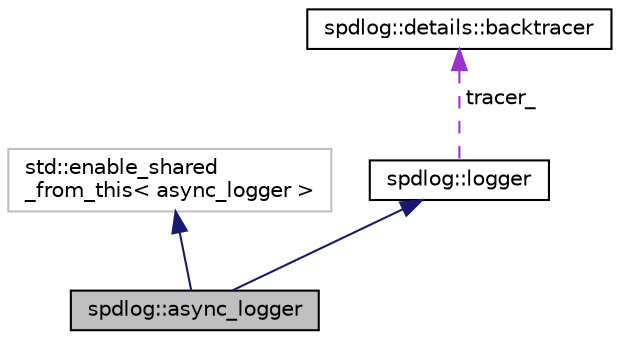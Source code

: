 digraph "spdlog::async_logger"
{
  edge [fontname="Helvetica",fontsize="10",labelfontname="Helvetica",labelfontsize="10"];
  node [fontname="Helvetica",fontsize="10",shape=record];
  Node3 [label="spdlog::async_logger",height=0.2,width=0.4,color="black", fillcolor="grey75", style="filled", fontcolor="black"];
  Node4 -> Node3 [dir="back",color="midnightblue",fontsize="10",style="solid",fontname="Helvetica"];
  Node4 [label="std::enable_shared\l_from_this\< async_logger \>",height=0.2,width=0.4,color="grey75", fillcolor="white", style="filled"];
  Node5 -> Node3 [dir="back",color="midnightblue",fontsize="10",style="solid",fontname="Helvetica"];
  Node5 [label="spdlog::logger",height=0.2,width=0.4,color="black", fillcolor="white", style="filled",URL="$classspdlog_1_1logger.html"];
  Node6 -> Node5 [dir="back",color="darkorchid3",fontsize="10",style="dashed",label=" tracer_" ,fontname="Helvetica"];
  Node6 [label="spdlog::details::backtracer",height=0.2,width=0.4,color="black", fillcolor="white", style="filled",URL="$classspdlog_1_1details_1_1backtracer.html"];
}
